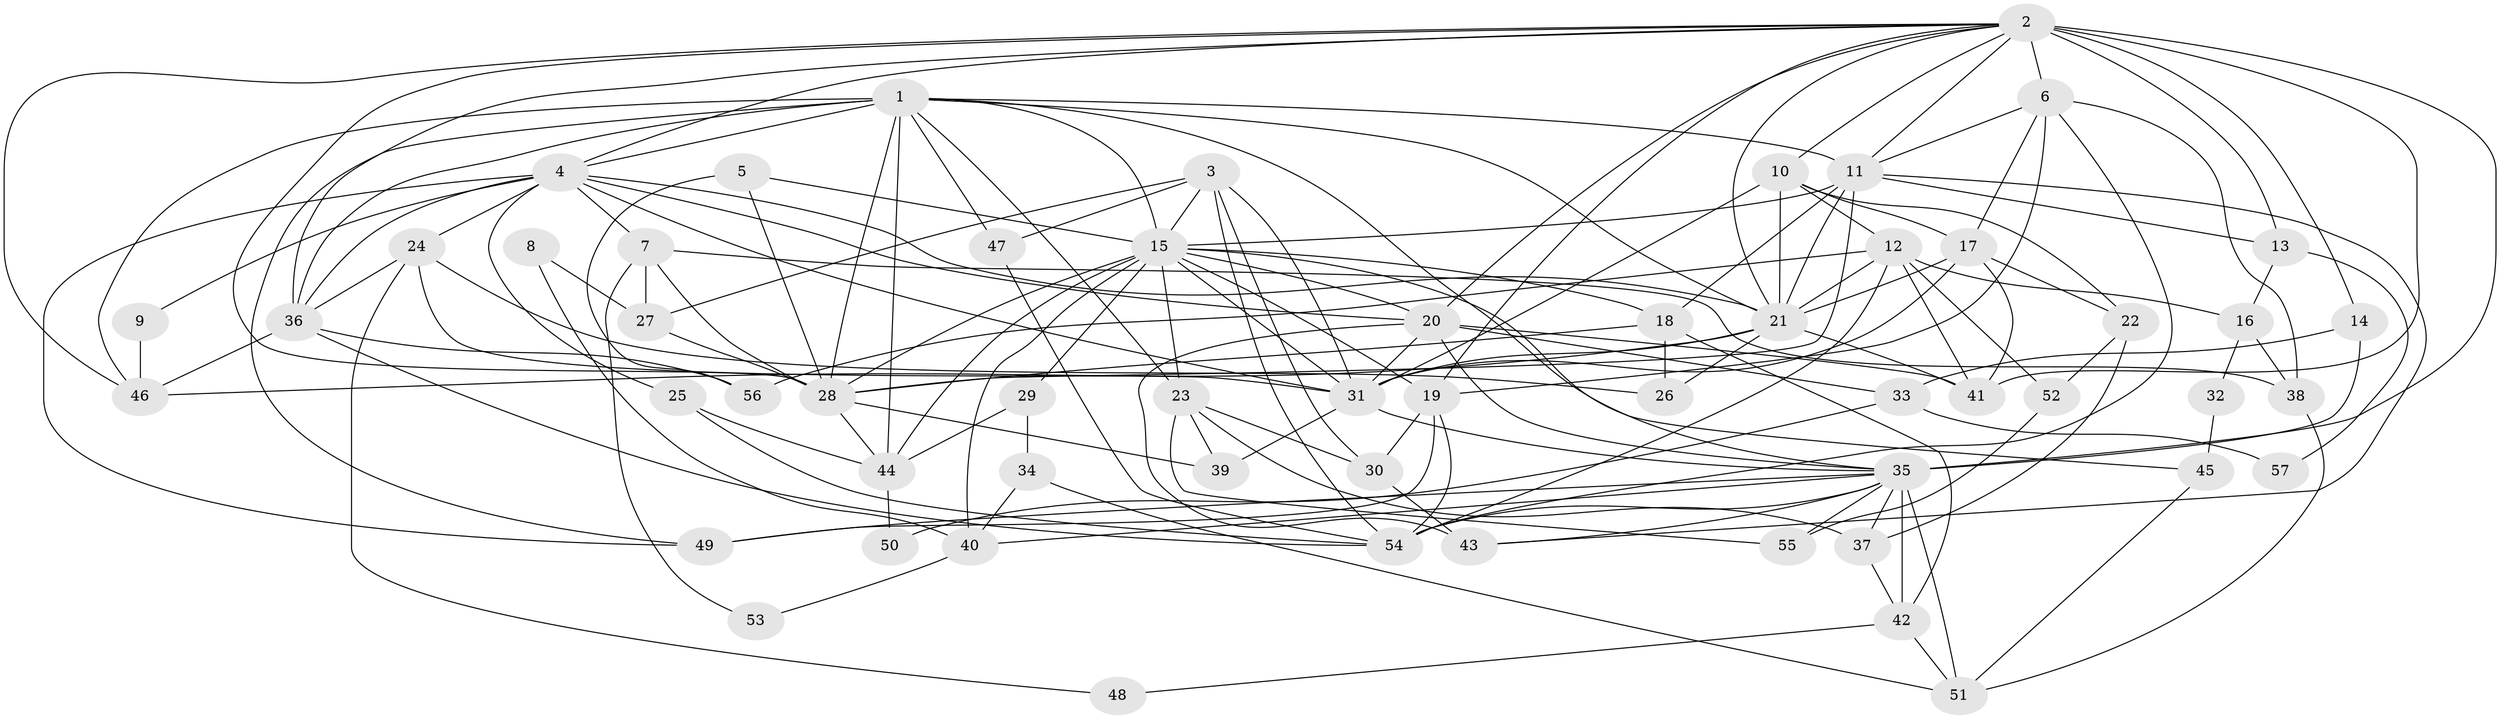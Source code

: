 // original degree distribution, {5: 0.24561403508771928, 3: 0.24561403508771928, 4: 0.23684210526315788, 2: 0.14912280701754385, 6: 0.09649122807017543, 8: 0.008771929824561403, 7: 0.008771929824561403, 9: 0.008771929824561403}
// Generated by graph-tools (version 1.1) at 2025/36/03/09/25 02:36:03]
// undirected, 57 vertices, 153 edges
graph export_dot {
graph [start="1"]
  node [color=gray90,style=filled];
  1;
  2;
  3;
  4;
  5;
  6;
  7;
  8;
  9;
  10;
  11;
  12;
  13;
  14;
  15;
  16;
  17;
  18;
  19;
  20;
  21;
  22;
  23;
  24;
  25;
  26;
  27;
  28;
  29;
  30;
  31;
  32;
  33;
  34;
  35;
  36;
  37;
  38;
  39;
  40;
  41;
  42;
  43;
  44;
  45;
  46;
  47;
  48;
  49;
  50;
  51;
  52;
  53;
  54;
  55;
  56;
  57;
  1 -- 4 [weight=1.0];
  1 -- 11 [weight=1.0];
  1 -- 15 [weight=1.0];
  1 -- 21 [weight=2.0];
  1 -- 23 [weight=1.0];
  1 -- 28 [weight=1.0];
  1 -- 35 [weight=1.0];
  1 -- 36 [weight=3.0];
  1 -- 44 [weight=1.0];
  1 -- 46 [weight=1.0];
  1 -- 47 [weight=1.0];
  1 -- 49 [weight=1.0];
  2 -- 4 [weight=1.0];
  2 -- 6 [weight=1.0];
  2 -- 10 [weight=1.0];
  2 -- 11 [weight=1.0];
  2 -- 13 [weight=1.0];
  2 -- 14 [weight=1.0];
  2 -- 19 [weight=1.0];
  2 -- 20 [weight=1.0];
  2 -- 21 [weight=1.0];
  2 -- 28 [weight=1.0];
  2 -- 35 [weight=2.0];
  2 -- 36 [weight=1.0];
  2 -- 41 [weight=4.0];
  2 -- 46 [weight=1.0];
  3 -- 15 [weight=1.0];
  3 -- 27 [weight=1.0];
  3 -- 30 [weight=1.0];
  3 -- 31 [weight=1.0];
  3 -- 47 [weight=1.0];
  3 -- 54 [weight=1.0];
  4 -- 7 [weight=1.0];
  4 -- 9 [weight=1.0];
  4 -- 20 [weight=1.0];
  4 -- 21 [weight=1.0];
  4 -- 24 [weight=2.0];
  4 -- 25 [weight=1.0];
  4 -- 31 [weight=1.0];
  4 -- 36 [weight=1.0];
  4 -- 49 [weight=1.0];
  5 -- 15 [weight=1.0];
  5 -- 28 [weight=2.0];
  5 -- 56 [weight=1.0];
  6 -- 11 [weight=1.0];
  6 -- 17 [weight=1.0];
  6 -- 19 [weight=1.0];
  6 -- 38 [weight=1.0];
  6 -- 54 [weight=1.0];
  7 -- 27 [weight=1.0];
  7 -- 28 [weight=1.0];
  7 -- 38 [weight=1.0];
  7 -- 53 [weight=1.0];
  8 -- 27 [weight=1.0];
  8 -- 40 [weight=1.0];
  9 -- 46 [weight=1.0];
  10 -- 12 [weight=1.0];
  10 -- 17 [weight=1.0];
  10 -- 21 [weight=1.0];
  10 -- 22 [weight=1.0];
  10 -- 31 [weight=2.0];
  11 -- 13 [weight=1.0];
  11 -- 15 [weight=1.0];
  11 -- 18 [weight=1.0];
  11 -- 21 [weight=1.0];
  11 -- 28 [weight=1.0];
  11 -- 43 [weight=1.0];
  12 -- 16 [weight=1.0];
  12 -- 21 [weight=1.0];
  12 -- 41 [weight=1.0];
  12 -- 52 [weight=1.0];
  12 -- 54 [weight=2.0];
  12 -- 56 [weight=1.0];
  13 -- 16 [weight=1.0];
  13 -- 57 [weight=1.0];
  14 -- 33 [weight=1.0];
  14 -- 35 [weight=1.0];
  15 -- 18 [weight=2.0];
  15 -- 19 [weight=1.0];
  15 -- 20 [weight=1.0];
  15 -- 23 [weight=1.0];
  15 -- 28 [weight=3.0];
  15 -- 29 [weight=1.0];
  15 -- 31 [weight=1.0];
  15 -- 40 [weight=1.0];
  15 -- 44 [weight=1.0];
  15 -- 45 [weight=1.0];
  16 -- 32 [weight=1.0];
  16 -- 38 [weight=1.0];
  17 -- 21 [weight=1.0];
  17 -- 22 [weight=1.0];
  17 -- 31 [weight=1.0];
  17 -- 41 [weight=1.0];
  18 -- 26 [weight=1.0];
  18 -- 28 [weight=1.0];
  18 -- 42 [weight=1.0];
  19 -- 30 [weight=2.0];
  19 -- 49 [weight=1.0];
  19 -- 54 [weight=1.0];
  20 -- 31 [weight=1.0];
  20 -- 33 [weight=1.0];
  20 -- 35 [weight=1.0];
  20 -- 41 [weight=2.0];
  20 -- 43 [weight=1.0];
  21 -- 26 [weight=1.0];
  21 -- 31 [weight=1.0];
  21 -- 41 [weight=1.0];
  21 -- 46 [weight=1.0];
  22 -- 37 [weight=2.0];
  22 -- 52 [weight=1.0];
  23 -- 30 [weight=1.0];
  23 -- 37 [weight=1.0];
  23 -- 39 [weight=1.0];
  23 -- 55 [weight=1.0];
  24 -- 26 [weight=1.0];
  24 -- 31 [weight=1.0];
  24 -- 36 [weight=1.0];
  24 -- 48 [weight=1.0];
  25 -- 44 [weight=1.0];
  25 -- 54 [weight=1.0];
  27 -- 28 [weight=1.0];
  28 -- 39 [weight=1.0];
  28 -- 44 [weight=1.0];
  29 -- 34 [weight=1.0];
  29 -- 44 [weight=1.0];
  30 -- 43 [weight=2.0];
  31 -- 35 [weight=1.0];
  31 -- 39 [weight=1.0];
  32 -- 45 [weight=1.0];
  33 -- 50 [weight=1.0];
  33 -- 57 [weight=1.0];
  34 -- 40 [weight=1.0];
  34 -- 51 [weight=1.0];
  35 -- 37 [weight=1.0];
  35 -- 40 [weight=1.0];
  35 -- 42 [weight=1.0];
  35 -- 43 [weight=1.0];
  35 -- 49 [weight=1.0];
  35 -- 51 [weight=1.0];
  35 -- 54 [weight=1.0];
  35 -- 55 [weight=1.0];
  36 -- 46 [weight=1.0];
  36 -- 54 [weight=1.0];
  36 -- 56 [weight=1.0];
  37 -- 42 [weight=1.0];
  38 -- 51 [weight=1.0];
  40 -- 53 [weight=1.0];
  42 -- 48 [weight=1.0];
  42 -- 51 [weight=1.0];
  44 -- 50 [weight=1.0];
  45 -- 51 [weight=1.0];
  47 -- 54 [weight=1.0];
  52 -- 55 [weight=1.0];
}
